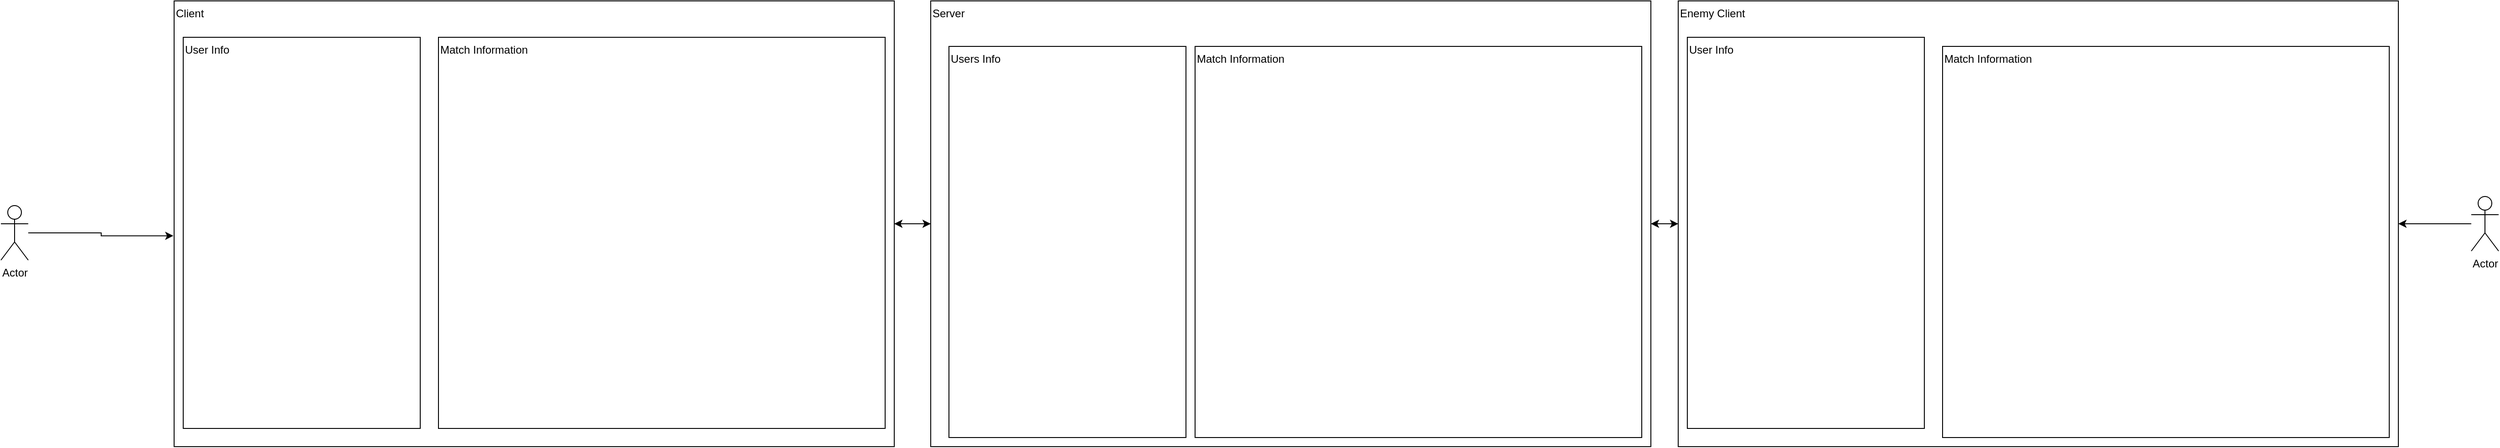 <mxfile version="24.7.16">
  <diagram name="Page-1" id="srzAFA5wGK1bmv_tZhzp">
    <mxGraphModel dx="2508" dy="853" grid="1" gridSize="10" guides="1" tooltips="1" connect="1" arrows="1" fold="1" page="1" pageScale="1" pageWidth="850" pageHeight="1100" math="0" shadow="0">
      <root>
        <mxCell id="0" />
        <mxCell id="1" parent="0" />
        <mxCell id="s5zvkutuZv6NkAI-lQkc-19" style="edgeStyle=orthogonalEdgeStyle;rounded=0;orthogonalLoop=1;jettySize=auto;html=1;entryX=0;entryY=0.5;entryDx=0;entryDy=0;" edge="1" parent="1" source="s5zvkutuZv6NkAI-lQkc-2" target="s5zvkutuZv6NkAI-lQkc-4">
          <mxGeometry relative="1" as="geometry" />
        </mxCell>
        <mxCell id="s5zvkutuZv6NkAI-lQkc-2" value="&lt;div&gt;Client&lt;br&gt;&lt;/div&gt;" style="rounded=0;whiteSpace=wrap;html=1;align=left;verticalAlign=top;" vertex="1" parent="1">
          <mxGeometry x="-400" y="80" width="790" height="490" as="geometry" />
        </mxCell>
        <mxCell id="s5zvkutuZv6NkAI-lQkc-18" style="edgeStyle=orthogonalEdgeStyle;rounded=0;orthogonalLoop=1;jettySize=auto;html=1;entryX=1;entryY=0.5;entryDx=0;entryDy=0;" edge="1" parent="1" source="s5zvkutuZv6NkAI-lQkc-4" target="s5zvkutuZv6NkAI-lQkc-2">
          <mxGeometry relative="1" as="geometry" />
        </mxCell>
        <mxCell id="s5zvkutuZv6NkAI-lQkc-36" style="edgeStyle=orthogonalEdgeStyle;rounded=0;orthogonalLoop=1;jettySize=auto;html=1;" edge="1" parent="1" source="s5zvkutuZv6NkAI-lQkc-4">
          <mxGeometry relative="1" as="geometry">
            <mxPoint x="1250" y="325" as="targetPoint" />
          </mxGeometry>
        </mxCell>
        <mxCell id="s5zvkutuZv6NkAI-lQkc-4" value="Server" style="rounded=0;whiteSpace=wrap;html=1;align=left;verticalAlign=top;" vertex="1" parent="1">
          <mxGeometry x="430" y="80" width="790" height="490" as="geometry" />
        </mxCell>
        <mxCell id="s5zvkutuZv6NkAI-lQkc-5" value="&lt;div align=&quot;left&quot;&gt;Users Info&lt;/div&gt;" style="rounded=0;whiteSpace=wrap;html=1;align=left;verticalAlign=top;" vertex="1" parent="1">
          <mxGeometry x="450" y="130" width="260" height="430" as="geometry" />
        </mxCell>
        <mxCell id="s5zvkutuZv6NkAI-lQkc-8" value="&lt;div&gt;Match Information&lt;br&gt;&lt;/div&gt;" style="rounded=0;whiteSpace=wrap;html=1;align=left;verticalAlign=top;" vertex="1" parent="1">
          <mxGeometry x="720" y="130" width="490" height="430" as="geometry" />
        </mxCell>
        <mxCell id="s5zvkutuZv6NkAI-lQkc-20" value="&lt;div align=&quot;left&quot;&gt;User Info&lt;/div&gt;" style="rounded=0;whiteSpace=wrap;html=1;align=left;verticalAlign=top;" vertex="1" parent="1">
          <mxGeometry x="-390" y="120" width="260" height="430" as="geometry" />
        </mxCell>
        <mxCell id="s5zvkutuZv6NkAI-lQkc-27" value="&lt;div&gt;Match Information&lt;br&gt;&lt;/div&gt;" style="rounded=0;whiteSpace=wrap;html=1;align=left;verticalAlign=top;" vertex="1" parent="1">
          <mxGeometry x="-110" y="120" width="490" height="430" as="geometry" />
        </mxCell>
        <mxCell id="s5zvkutuZv6NkAI-lQkc-35" style="edgeStyle=orthogonalEdgeStyle;rounded=0;orthogonalLoop=1;jettySize=auto;html=1;entryX=1;entryY=0.5;entryDx=0;entryDy=0;" edge="1" parent="1" source="s5zvkutuZv6NkAI-lQkc-34" target="s5zvkutuZv6NkAI-lQkc-4">
          <mxGeometry relative="1" as="geometry" />
        </mxCell>
        <mxCell id="s5zvkutuZv6NkAI-lQkc-34" value="Enemy Client" style="rounded=0;whiteSpace=wrap;html=1;align=left;verticalAlign=top;" vertex="1" parent="1">
          <mxGeometry x="1250" y="80" width="790" height="490" as="geometry" />
        </mxCell>
        <mxCell id="s5zvkutuZv6NkAI-lQkc-37" value="Actor" style="shape=umlActor;verticalLabelPosition=bottom;verticalAlign=top;html=1;outlineConnect=0;" vertex="1" parent="1">
          <mxGeometry x="-590" y="305" width="30" height="60" as="geometry" />
        </mxCell>
        <mxCell id="s5zvkutuZv6NkAI-lQkc-38" style="edgeStyle=orthogonalEdgeStyle;rounded=0;orthogonalLoop=1;jettySize=auto;html=1;entryX=-0.001;entryY=0.527;entryDx=0;entryDy=0;entryPerimeter=0;" edge="1" parent="1" source="s5zvkutuZv6NkAI-lQkc-37" target="s5zvkutuZv6NkAI-lQkc-2">
          <mxGeometry relative="1" as="geometry" />
        </mxCell>
        <mxCell id="s5zvkutuZv6NkAI-lQkc-41" style="edgeStyle=orthogonalEdgeStyle;rounded=0;orthogonalLoop=1;jettySize=auto;html=1;entryX=1;entryY=0.5;entryDx=0;entryDy=0;" edge="1" parent="1" source="s5zvkutuZv6NkAI-lQkc-40" target="s5zvkutuZv6NkAI-lQkc-34">
          <mxGeometry relative="1" as="geometry" />
        </mxCell>
        <mxCell id="s5zvkutuZv6NkAI-lQkc-40" value="Actor" style="shape=umlActor;verticalLabelPosition=bottom;verticalAlign=top;html=1;outlineConnect=0;" vertex="1" parent="1">
          <mxGeometry x="2120" y="295" width="30" height="60" as="geometry" />
        </mxCell>
        <mxCell id="s5zvkutuZv6NkAI-lQkc-42" value="&lt;div&gt;Match Information&lt;br&gt;&lt;/div&gt;" style="rounded=0;whiteSpace=wrap;html=1;align=left;verticalAlign=top;" vertex="1" parent="1">
          <mxGeometry x="1540" y="130" width="490" height="430" as="geometry" />
        </mxCell>
        <mxCell id="s5zvkutuZv6NkAI-lQkc-43" value="&lt;div align=&quot;left&quot;&gt;User Info&lt;/div&gt;" style="rounded=0;whiteSpace=wrap;html=1;align=left;verticalAlign=top;" vertex="1" parent="1">
          <mxGeometry x="1260" y="120" width="260" height="430" as="geometry" />
        </mxCell>
      </root>
    </mxGraphModel>
  </diagram>
</mxfile>
